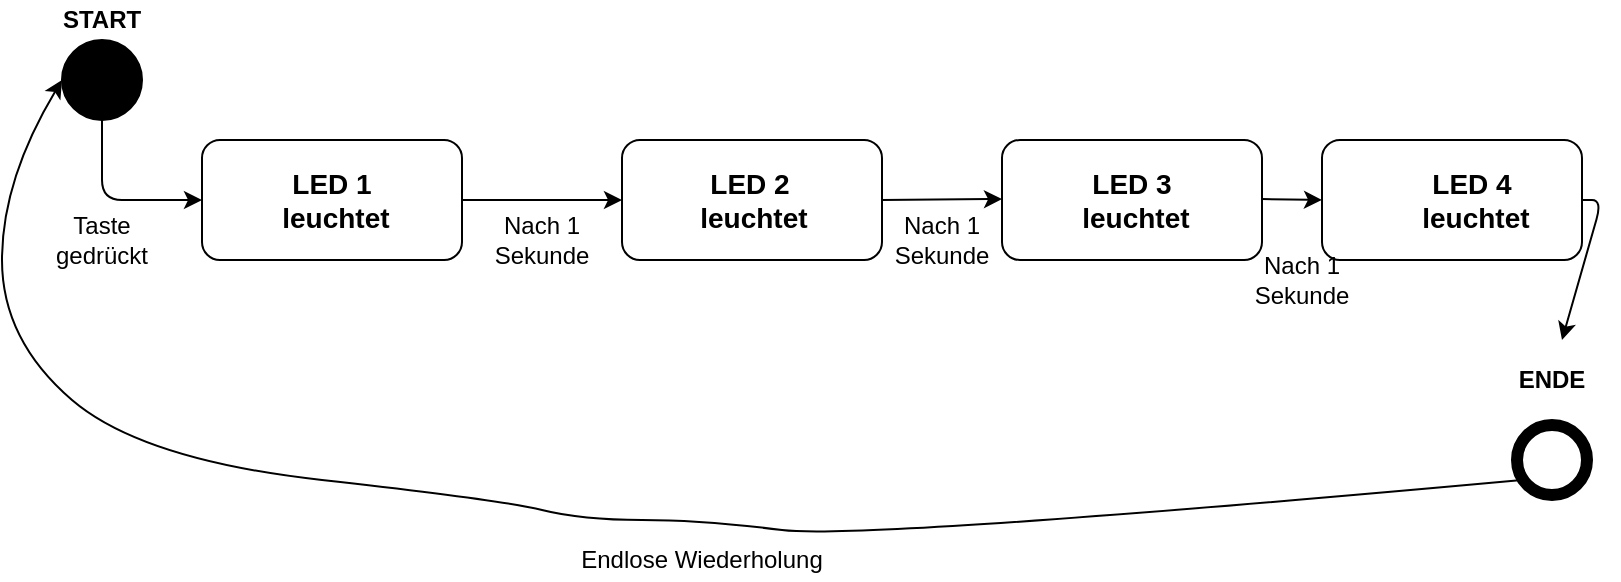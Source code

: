<mxfile version="14.7.9" type="github">
  <diagram id="gx-aaMdd5V5LvGbAEQr4" name="Page-1">
    <mxGraphModel dx="1038" dy="547" grid="1" gridSize="10" guides="1" tooltips="1" connect="1" arrows="1" fold="1" page="1" pageScale="1" pageWidth="827" pageHeight="1169" math="0" shadow="0">
      <root>
        <mxCell id="0" />
        <mxCell id="1" parent="0" />
        <mxCell id="d0JsDXHCKQ_JYCrG53RY-2" value="" style="endArrow=classic;html=1;exitX=0.5;exitY=1;exitDx=0;exitDy=0;" edge="1" parent="1">
          <mxGeometry width="50" height="50" relative="1" as="geometry">
            <mxPoint x="60" y="80" as="sourcePoint" />
            <mxPoint x="110" y="120" as="targetPoint" />
            <Array as="points">
              <mxPoint x="60" y="120" />
            </Array>
          </mxGeometry>
        </mxCell>
        <mxCell id="d0JsDXHCKQ_JYCrG53RY-3" value="" style="rounded=1;whiteSpace=wrap;html=1;fillColor=#FFFFFF;" vertex="1" parent="1">
          <mxGeometry x="110" y="90" width="130" height="60" as="geometry" />
        </mxCell>
        <mxCell id="d0JsDXHCKQ_JYCrG53RY-4" value="Taste gedrückt" style="text;html=1;strokeColor=none;fillColor=none;align=center;verticalAlign=middle;whiteSpace=wrap;rounded=0;" vertex="1" parent="1">
          <mxGeometry x="40" y="130" width="40" height="20" as="geometry" />
        </mxCell>
        <mxCell id="d0JsDXHCKQ_JYCrG53RY-5" value="&lt;b style=&quot;font-size: 14px&quot;&gt;LED 1&lt;br&gt;&amp;nbsp;leuchtet&lt;/b&gt;" style="text;html=1;strokeColor=none;fillColor=none;align=center;verticalAlign=middle;whiteSpace=wrap;rounded=0;" vertex="1" parent="1">
          <mxGeometry x="155" y="110" width="40" height="20" as="geometry" />
        </mxCell>
        <mxCell id="d0JsDXHCKQ_JYCrG53RY-8" value="Nach 1 Sekunde" style="text;html=1;strokeColor=none;fillColor=none;align=center;verticalAlign=middle;whiteSpace=wrap;rounded=0;" vertex="1" parent="1">
          <mxGeometry x="260" y="130" width="40" height="20" as="geometry" />
        </mxCell>
        <mxCell id="d0JsDXHCKQ_JYCrG53RY-17" value="" style="ellipse;whiteSpace=wrap;html=1;aspect=fixed;fillColor=#000000;" vertex="1" parent="1">
          <mxGeometry x="765" y="230" width="40" height="40" as="geometry" />
        </mxCell>
        <mxCell id="d0JsDXHCKQ_JYCrG53RY-18" value="" style="ellipse;whiteSpace=wrap;html=1;aspect=fixed;fillColor=#FFFFFF;" vertex="1" parent="1">
          <mxGeometry x="770" y="235" width="30" height="30" as="geometry" />
        </mxCell>
        <mxCell id="d0JsDXHCKQ_JYCrG53RY-19" value="&lt;b&gt;START&lt;/b&gt;" style="text;html=1;strokeColor=none;fillColor=none;align=center;verticalAlign=middle;whiteSpace=wrap;rounded=0;" vertex="1" parent="1">
          <mxGeometry x="40" y="20" width="40" height="20" as="geometry" />
        </mxCell>
        <mxCell id="d0JsDXHCKQ_JYCrG53RY-20" value="&lt;b&gt;ENDE&lt;/b&gt;" style="text;html=1;strokeColor=none;fillColor=none;align=center;verticalAlign=middle;whiteSpace=wrap;rounded=0;" vertex="1" parent="1">
          <mxGeometry x="765" y="200" width="40" height="20" as="geometry" />
        </mxCell>
        <mxCell id="d0JsDXHCKQ_JYCrG53RY-33" value="" style="ellipse;whiteSpace=wrap;html=1;aspect=fixed;fillColor=#000000;" vertex="1" parent="1">
          <mxGeometry x="40" y="40" width="40" height="40" as="geometry" />
        </mxCell>
        <mxCell id="d0JsDXHCKQ_JYCrG53RY-35" value="" style="endArrow=classic;html=1;exitX=1;exitY=0.5;exitDx=0;exitDy=0;entryX=0;entryY=0.5;entryDx=0;entryDy=0;" edge="1" parent="1" source="d0JsDXHCKQ_JYCrG53RY-3" target="d0JsDXHCKQ_JYCrG53RY-39">
          <mxGeometry width="50" height="50" relative="1" as="geometry">
            <mxPoint x="250" y="119.5" as="sourcePoint" />
            <mxPoint x="320" y="119.5" as="targetPoint" />
          </mxGeometry>
        </mxCell>
        <mxCell id="d0JsDXHCKQ_JYCrG53RY-39" value="" style="rounded=1;whiteSpace=wrap;html=1;fillColor=#FFFFFF;" vertex="1" parent="1">
          <mxGeometry x="320" y="90" width="130" height="60" as="geometry" />
        </mxCell>
        <mxCell id="d0JsDXHCKQ_JYCrG53RY-36" value="&lt;b style=&quot;font-size: 14px&quot;&gt;LED 2&lt;br&gt;&amp;nbsp;leuchtet&lt;/b&gt;" style="text;html=1;strokeColor=none;fillColor=none;align=center;verticalAlign=middle;whiteSpace=wrap;rounded=0;" vertex="1" parent="1">
          <mxGeometry x="364" y="110" width="40" height="20" as="geometry" />
        </mxCell>
        <mxCell id="d0JsDXHCKQ_JYCrG53RY-41" value="" style="rounded=1;whiteSpace=wrap;html=1;fillColor=#FFFFFF;" vertex="1" parent="1">
          <mxGeometry x="510" y="90" width="130" height="60" as="geometry" />
        </mxCell>
        <mxCell id="d0JsDXHCKQ_JYCrG53RY-38" value="&lt;b style=&quot;font-size: 14px&quot;&gt;LED 3&lt;br&gt;&amp;nbsp;leuchtet&lt;/b&gt;" style="text;html=1;strokeColor=none;fillColor=none;align=center;verticalAlign=middle;whiteSpace=wrap;rounded=0;" vertex="1" parent="1">
          <mxGeometry x="555" y="110" width="40" height="20" as="geometry" />
        </mxCell>
        <mxCell id="d0JsDXHCKQ_JYCrG53RY-44" value="" style="rounded=1;whiteSpace=wrap;html=1;fillColor=#FFFFFF;" vertex="1" parent="1">
          <mxGeometry x="670" y="90" width="130" height="60" as="geometry" />
        </mxCell>
        <mxCell id="d0JsDXHCKQ_JYCrG53RY-45" value="" style="endArrow=classic;html=1;entryX=0;entryY=0.5;entryDx=0;entryDy=0;" edge="1" parent="1">
          <mxGeometry width="50" height="50" relative="1" as="geometry">
            <mxPoint x="450" y="120" as="sourcePoint" />
            <mxPoint x="510" y="119.5" as="targetPoint" />
          </mxGeometry>
        </mxCell>
        <mxCell id="d0JsDXHCKQ_JYCrG53RY-46" value="" style="endArrow=classic;html=1;" edge="1" parent="1">
          <mxGeometry width="50" height="50" relative="1" as="geometry">
            <mxPoint x="640" y="119.5" as="sourcePoint" />
            <mxPoint x="670" y="120" as="targetPoint" />
          </mxGeometry>
        </mxCell>
        <mxCell id="d0JsDXHCKQ_JYCrG53RY-48" value="" style="endArrow=classic;html=1;" edge="1" parent="1">
          <mxGeometry width="50" height="50" relative="1" as="geometry">
            <mxPoint x="800" y="120" as="sourcePoint" />
            <mxPoint x="790" y="190" as="targetPoint" />
            <Array as="points">
              <mxPoint x="810" y="120" />
            </Array>
          </mxGeometry>
        </mxCell>
        <mxCell id="d0JsDXHCKQ_JYCrG53RY-37" value="&lt;b style=&quot;font-size: 14px&quot;&gt;LED 4&lt;br&gt;&amp;nbsp;leuchtet&lt;/b&gt;" style="text;html=1;strokeColor=none;fillColor=none;align=center;verticalAlign=middle;whiteSpace=wrap;rounded=0;" vertex="1" parent="1">
          <mxGeometry x="725" y="110" width="40" height="20" as="geometry" />
        </mxCell>
        <mxCell id="d0JsDXHCKQ_JYCrG53RY-49" value="Nach 1 Sekunde" style="text;html=1;strokeColor=none;fillColor=none;align=center;verticalAlign=middle;whiteSpace=wrap;rounded=0;" vertex="1" parent="1">
          <mxGeometry x="460" y="130" width="40" height="20" as="geometry" />
        </mxCell>
        <mxCell id="d0JsDXHCKQ_JYCrG53RY-50" value="Nach 1 Sekunde" style="text;html=1;strokeColor=none;fillColor=none;align=center;verticalAlign=middle;whiteSpace=wrap;rounded=0;" vertex="1" parent="1">
          <mxGeometry x="640" y="150" width="40" height="20" as="geometry" />
        </mxCell>
        <mxCell id="d0JsDXHCKQ_JYCrG53RY-52" value="" style="curved=1;endArrow=classic;html=1;entryX=0;entryY=0.5;entryDx=0;entryDy=0;" edge="1" parent="1" target="d0JsDXHCKQ_JYCrG53RY-33">
          <mxGeometry width="50" height="50" relative="1" as="geometry">
            <mxPoint x="770" y="260" as="sourcePoint" />
            <mxPoint x="20" y="110" as="targetPoint" />
            <Array as="points">
              <mxPoint x="440" y="290" />
              <mxPoint x="360" y="280" />
              <mxPoint x="300" y="280" />
              <mxPoint x="260" y="270" />
              <mxPoint x="80" y="250" />
              <mxPoint x="10" y="190" />
              <mxPoint x="10" y="110" />
            </Array>
          </mxGeometry>
        </mxCell>
        <mxCell id="d0JsDXHCKQ_JYCrG53RY-53" value="Endlose Wiederholung" style="text;html=1;strokeColor=none;fillColor=none;align=center;verticalAlign=middle;whiteSpace=wrap;rounded=0;" vertex="1" parent="1">
          <mxGeometry x="280" y="290" width="160" height="20" as="geometry" />
        </mxCell>
      </root>
    </mxGraphModel>
  </diagram>
</mxfile>
